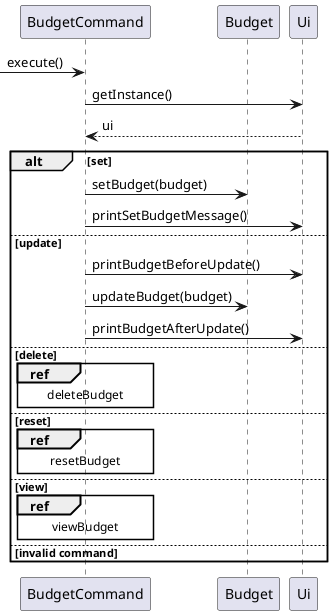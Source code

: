 @startuml

participant BudgetCommand
participant Budget
participant Ui

-> BudgetCommand: execute()
BudgetCommand -> Ui: getInstance()
return ui

alt set
    BudgetCommand -> Budget: setBudget(budget)
    BudgetCommand -> Ui: printSetBudgetMessage()
else update
    BudgetCommand -> Ui: printBudgetBeforeUpdate()
    BudgetCommand -> Budget: updateBudget(budget)
    BudgetCommand -> Ui: printBudgetAfterUpdate()
else delete
    ref over BudgetCommand: deleteBudget
else reset
    ref over BudgetCommand: resetBudget
else view
    ref over BudgetCommand: viewBudget
else invalid command
end


@enduml